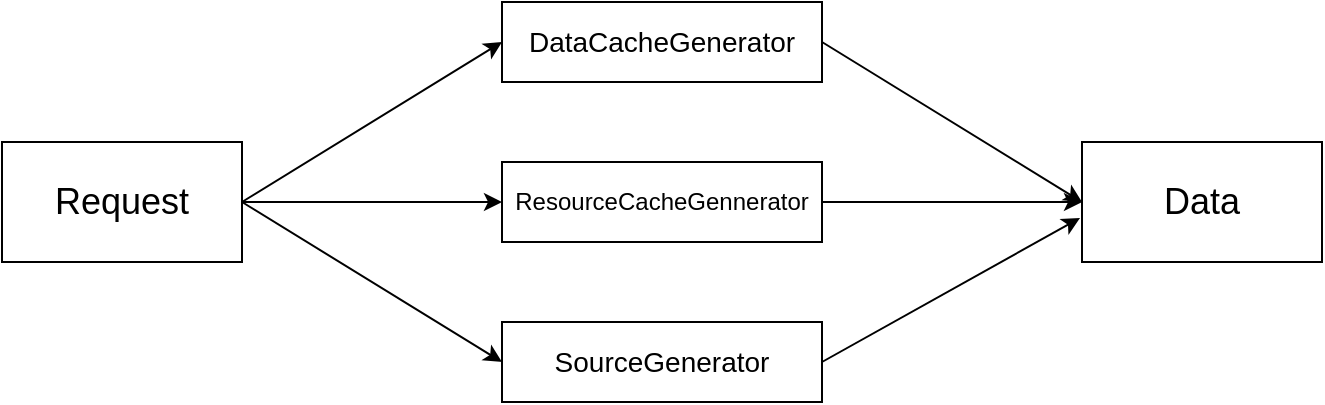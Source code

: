 <mxfile version="10.8.5" type="github"><diagram id="4Td6S7aU1tHjqAJwen3W" name="Page-1"><mxGraphModel dx="1634" dy="690" grid="1" gridSize="10" guides="1" tooltips="1" connect="1" arrows="1" fold="1" page="1" pageScale="1" pageWidth="827" pageHeight="1169" math="0" shadow="0"><root><mxCell id="0"/><mxCell id="1" parent="0"/><mxCell id="_cy8_3DMjlk0eGKQPNTd-9" value="&lt;font style=&quot;font-size: 18px&quot;&gt;Request&lt;/font&gt;" style="rounded=0;whiteSpace=wrap;html=1;" parent="1" vertex="1"><mxGeometry x="30" y="310" width="120" height="60" as="geometry"/></mxCell><mxCell id="_cy8_3DMjlk0eGKQPNTd-10" value="&lt;font style=&quot;font-size: 14px&quot;&gt;DataCacheGenerator&lt;/font&gt;" style="rounded=0;whiteSpace=wrap;html=1;" parent="1" vertex="1"><mxGeometry x="280" y="240" width="160" height="40" as="geometry"/></mxCell><mxCell id="_cy8_3DMjlk0eGKQPNTd-11" value="&lt;font style=&quot;font-size: 12px&quot;&gt;ResourceCacheGennerator&lt;/font&gt;" style="rounded=0;whiteSpace=wrap;html=1;" parent="1" vertex="1"><mxGeometry x="280" y="320" width="160" height="40" as="geometry"/></mxCell><mxCell id="_cy8_3DMjlk0eGKQPNTd-12" value="&lt;font style=&quot;font-size: 14px&quot;&gt;SourceGenerator&lt;/font&gt;" style="rounded=0;whiteSpace=wrap;html=1;" parent="1" vertex="1"><mxGeometry x="280" y="400" width="160" height="40" as="geometry"/></mxCell><mxCell id="_cy8_3DMjlk0eGKQPNTd-13" value="&lt;font style=&quot;font-size: 18px&quot;&gt;Data&lt;/font&gt;" style="rounded=0;whiteSpace=wrap;html=1;" parent="1" vertex="1"><mxGeometry x="570" y="310" width="120" height="60" as="geometry"/></mxCell><mxCell id="_cy8_3DMjlk0eGKQPNTd-14" value="" style="endArrow=classic;html=1;exitX=1;exitY=0.5;exitDx=0;exitDy=0;entryX=0;entryY=0.5;entryDx=0;entryDy=0;" parent="1" source="_cy8_3DMjlk0eGKQPNTd-9" target="_cy8_3DMjlk0eGKQPNTd-10" edge="1"><mxGeometry width="50" height="50" relative="1" as="geometry"><mxPoint x="150" y="370" as="sourcePoint"/><mxPoint x="200" y="320" as="targetPoint"/></mxGeometry></mxCell><mxCell id="_cy8_3DMjlk0eGKQPNTd-15" value="" style="endArrow=classic;html=1;entryX=0;entryY=0.5;entryDx=0;entryDy=0;" parent="1" target="_cy8_3DMjlk0eGKQPNTd-11" edge="1"><mxGeometry width="50" height="50" relative="1" as="geometry"><mxPoint x="150" y="340" as="sourcePoint"/><mxPoint x="250" y="320" as="targetPoint"/></mxGeometry></mxCell><mxCell id="_cy8_3DMjlk0eGKQPNTd-16" value="" style="endArrow=classic;html=1;entryX=0;entryY=0.5;entryDx=0;entryDy=0;" parent="1" target="_cy8_3DMjlk0eGKQPNTd-12" edge="1"><mxGeometry width="50" height="50" relative="1" as="geometry"><mxPoint x="150" y="340" as="sourcePoint"/><mxPoint x="220" y="340" as="targetPoint"/></mxGeometry></mxCell><mxCell id="_cy8_3DMjlk0eGKQPNTd-17" value="" style="endArrow=classic;html=1;exitX=1;exitY=0.5;exitDx=0;exitDy=0;" parent="1" source="_cy8_3DMjlk0eGKQPNTd-10" edge="1"><mxGeometry width="50" height="50" relative="1" as="geometry"><mxPoint x="510" y="290" as="sourcePoint"/><mxPoint x="570" y="340" as="targetPoint"/></mxGeometry></mxCell><mxCell id="_cy8_3DMjlk0eGKQPNTd-18" value="" style="endArrow=classic;html=1;exitX=1;exitY=0.5;exitDx=0;exitDy=0;" parent="1" source="_cy8_3DMjlk0eGKQPNTd-11" target="_cy8_3DMjlk0eGKQPNTd-13" edge="1"><mxGeometry width="50" height="50" relative="1" as="geometry"><mxPoint x="460" y="370" as="sourcePoint"/><mxPoint x="560" y="340" as="targetPoint"/></mxGeometry></mxCell><mxCell id="_cy8_3DMjlk0eGKQPNTd-19" value="" style="endArrow=classic;html=1;exitX=1;exitY=0.5;exitDx=0;exitDy=0;entryX=-0.008;entryY=0.633;entryDx=0;entryDy=0;entryPerimeter=0;" parent="1" source="_cy8_3DMjlk0eGKQPNTd-12" target="_cy8_3DMjlk0eGKQPNTd-13" edge="1"><mxGeometry width="50" height="50" relative="1" as="geometry"><mxPoint x="450" y="450" as="sourcePoint"/><mxPoint x="500" y="400" as="targetPoint"/></mxGeometry></mxCell></root></mxGraphModel></diagram></mxfile>